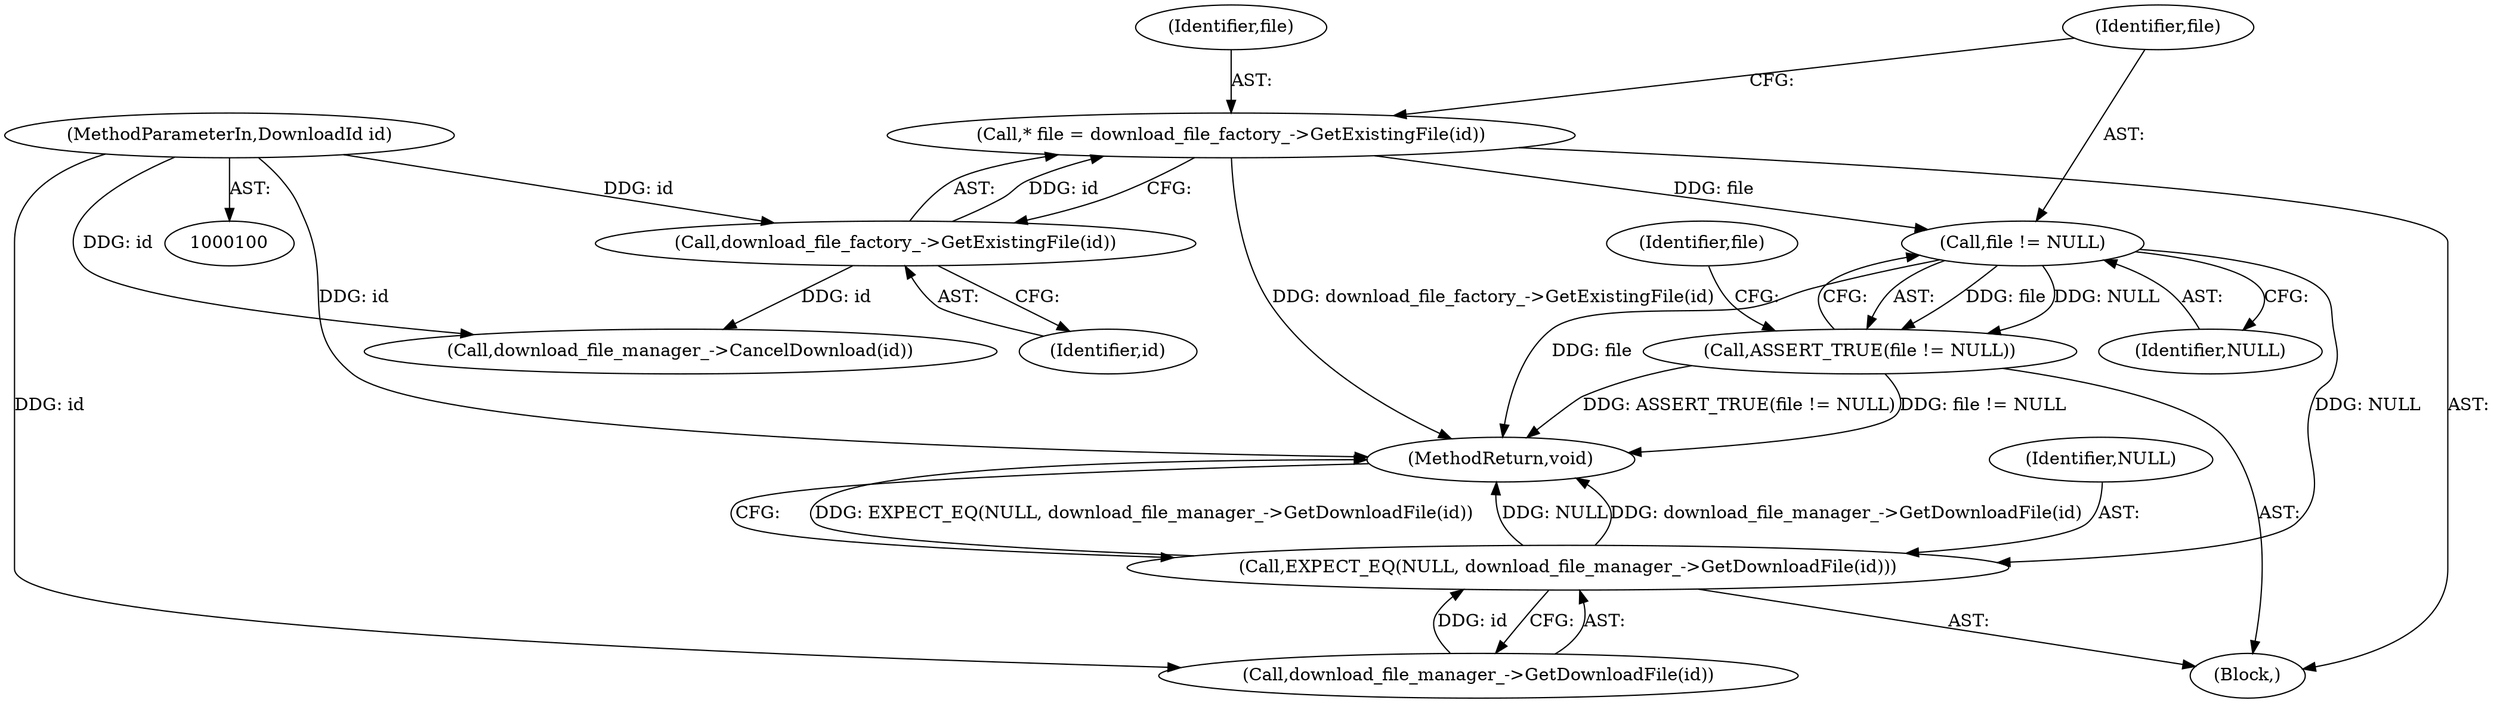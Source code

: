 digraph "0_Chrome_16dcd30c215801941d9890859fd79a234128fc3e_4@pointer" {
"1000104" [label="(Call,* file = download_file_factory_->GetExistingFile(id))"];
"1000106" [label="(Call,download_file_factory_->GetExistingFile(id))"];
"1000101" [label="(MethodParameterIn,DownloadId id)"];
"1000109" [label="(Call,file != NULL)"];
"1000108" [label="(Call,ASSERT_TRUE(file != NULL))"];
"1000118" [label="(Call,EXPECT_EQ(NULL, download_file_manager_->GetDownloadFile(id)))"];
"1000110" [label="(Identifier,file)"];
"1000102" [label="(Block,)"];
"1000109" [label="(Call,file != NULL)"];
"1000108" [label="(Call,ASSERT_TRUE(file != NULL))"];
"1000104" [label="(Call,* file = download_file_factory_->GetExistingFile(id))"];
"1000119" [label="(Identifier,NULL)"];
"1000111" [label="(Identifier,NULL)"];
"1000122" [label="(MethodReturn,void)"];
"1000106" [label="(Call,download_file_factory_->GetExistingFile(id))"];
"1000120" [label="(Call,download_file_manager_->GetDownloadFile(id))"];
"1000118" [label="(Call,EXPECT_EQ(NULL, download_file_manager_->GetDownloadFile(id)))"];
"1000101" [label="(MethodParameterIn,DownloadId id)"];
"1000114" [label="(Identifier,file)"];
"1000116" [label="(Call,download_file_manager_->CancelDownload(id))"];
"1000105" [label="(Identifier,file)"];
"1000107" [label="(Identifier,id)"];
"1000104" -> "1000102"  [label="AST: "];
"1000104" -> "1000106"  [label="CFG: "];
"1000105" -> "1000104"  [label="AST: "];
"1000106" -> "1000104"  [label="AST: "];
"1000110" -> "1000104"  [label="CFG: "];
"1000104" -> "1000122"  [label="DDG: download_file_factory_->GetExistingFile(id)"];
"1000106" -> "1000104"  [label="DDG: id"];
"1000104" -> "1000109"  [label="DDG: file"];
"1000106" -> "1000107"  [label="CFG: "];
"1000107" -> "1000106"  [label="AST: "];
"1000101" -> "1000106"  [label="DDG: id"];
"1000106" -> "1000116"  [label="DDG: id"];
"1000101" -> "1000100"  [label="AST: "];
"1000101" -> "1000122"  [label="DDG: id"];
"1000101" -> "1000116"  [label="DDG: id"];
"1000101" -> "1000120"  [label="DDG: id"];
"1000109" -> "1000108"  [label="AST: "];
"1000109" -> "1000111"  [label="CFG: "];
"1000110" -> "1000109"  [label="AST: "];
"1000111" -> "1000109"  [label="AST: "];
"1000108" -> "1000109"  [label="CFG: "];
"1000109" -> "1000122"  [label="DDG: file"];
"1000109" -> "1000108"  [label="DDG: file"];
"1000109" -> "1000108"  [label="DDG: NULL"];
"1000109" -> "1000118"  [label="DDG: NULL"];
"1000108" -> "1000102"  [label="AST: "];
"1000114" -> "1000108"  [label="CFG: "];
"1000108" -> "1000122"  [label="DDG: ASSERT_TRUE(file != NULL)"];
"1000108" -> "1000122"  [label="DDG: file != NULL"];
"1000118" -> "1000102"  [label="AST: "];
"1000118" -> "1000120"  [label="CFG: "];
"1000119" -> "1000118"  [label="AST: "];
"1000120" -> "1000118"  [label="AST: "];
"1000122" -> "1000118"  [label="CFG: "];
"1000118" -> "1000122"  [label="DDG: EXPECT_EQ(NULL, download_file_manager_->GetDownloadFile(id))"];
"1000118" -> "1000122"  [label="DDG: NULL"];
"1000118" -> "1000122"  [label="DDG: download_file_manager_->GetDownloadFile(id)"];
"1000120" -> "1000118"  [label="DDG: id"];
}

